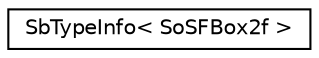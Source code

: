 digraph "Graphical Class Hierarchy"
{
 // LATEX_PDF_SIZE
  edge [fontname="Helvetica",fontsize="10",labelfontname="Helvetica",labelfontsize="10"];
  node [fontname="Helvetica",fontsize="10",shape=record];
  rankdir="LR";
  Node0 [label="SbTypeInfo\< SoSFBox2f \>",height=0.2,width=0.4,color="black", fillcolor="white", style="filled",URL="$structSbTypeInfo_3_01SoSFBox2f_01_4.html",tooltip=" "];
}
